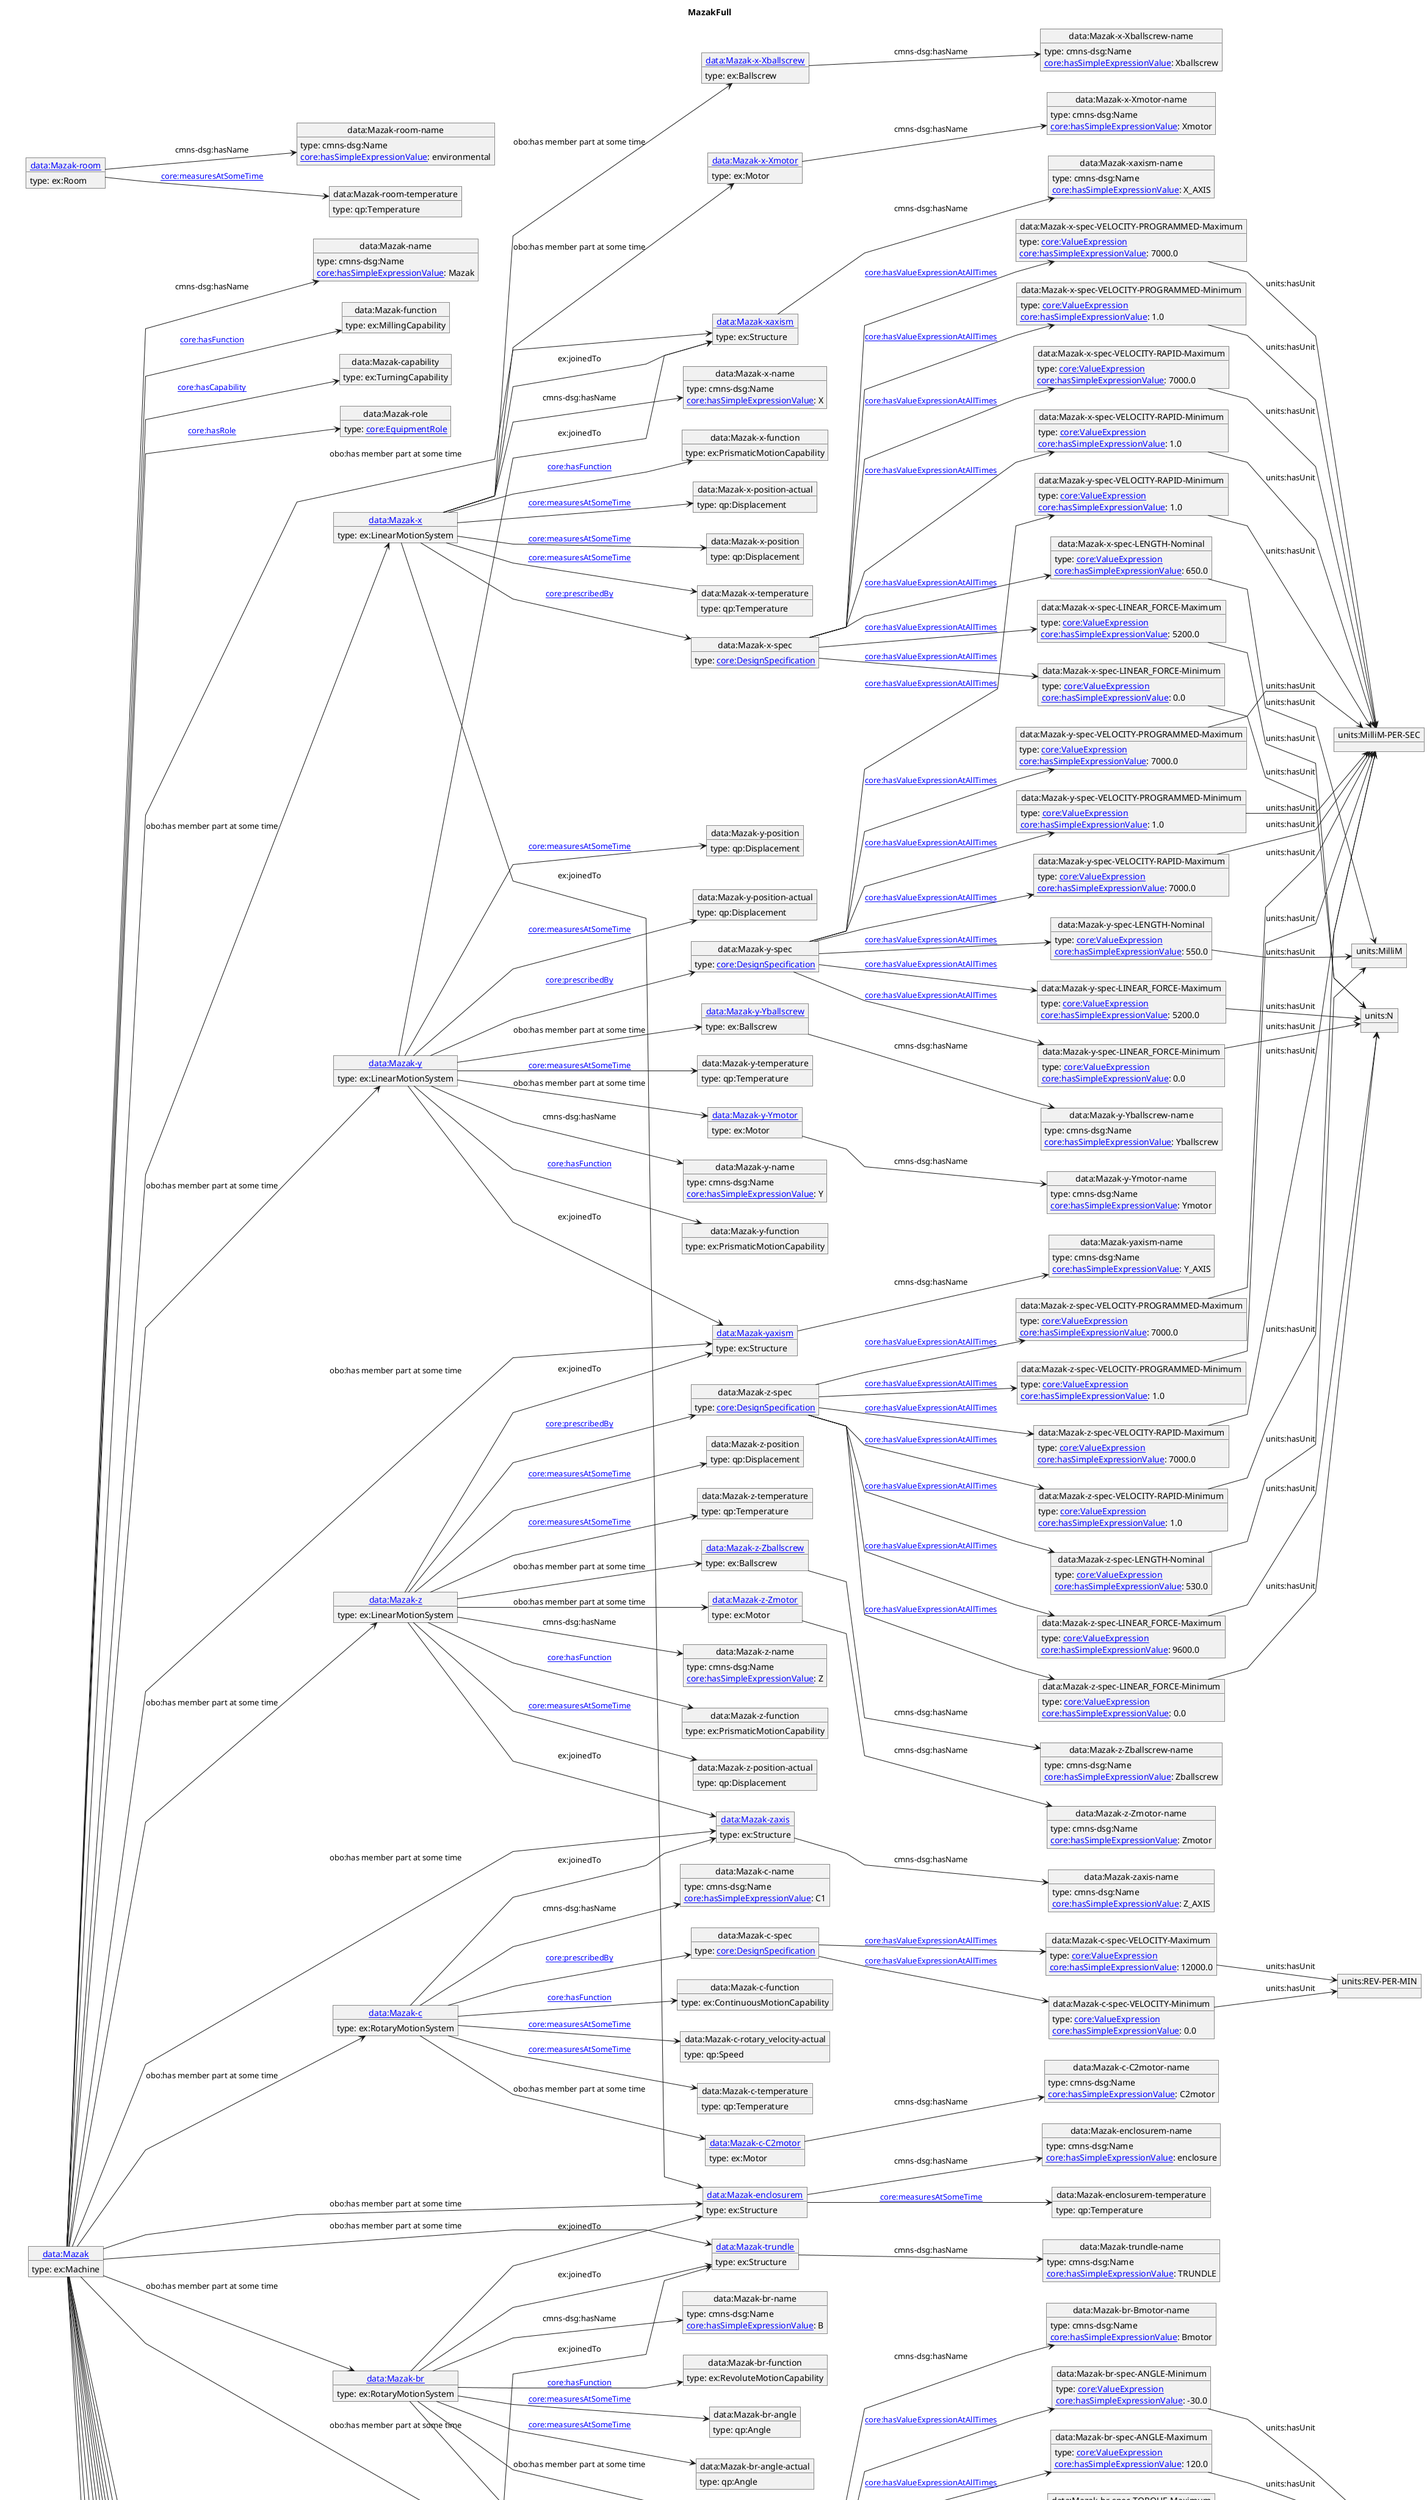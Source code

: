 @startuml
skinparam linetype polyline
left to right direction
title MazakFull
object "data:" as o1 {
 type: owl:Ontology 
}
object "ex:" as o2 
object "[[./Mazak.html data:Mazak]]" as o3 {
 type: ex:Machine 
}
object "data:Mazak-name" as o4 {
 type: cmns-dsg:Name 
}
object "data:Mazak-function" as o5 {
 type: ex:MillingCapability 
}
object "data:Mazak-capability" as o6 {
 type: ex:TurningCapability 
}
object "data:Mazak-role" as o7 {
 type: [[https://spec.industrialontologies.org/ontology/core/Core/EquipmentRole core:EquipmentRole]] 
}
object "[[./Mazak-xaxism.html data:Mazak-xaxism]]" as o8 {
 type: ex:Structure 
}
object "[[./Mazak-yaxism.html data:Mazak-yaxism]]" as o9 {
 type: ex:Structure 
}
object "[[./Mazak-zaxis.html data:Mazak-zaxis]]" as o10 {
 type: ex:Structure 
}
object "[[./Mazak-table.html data:Mazak-table]]" as o11 {
 type: ex:Structure 
}
object "[[./Mazak-trundle.html data:Mazak-trundle]]" as o12 {
 type: ex:Structure 
}
object "[[./Mazak-x.html data:Mazak-x]]" as o13 {
 type: ex:LinearMotionSystem 
}
object "[[./Mazak-y.html data:Mazak-y]]" as o14 {
 type: ex:LinearMotionSystem 
}
object "[[./Mazak-z.html data:Mazak-z]]" as o15 {
 type: ex:LinearMotionSystem 
}
object "[[./Mazak-c.html data:Mazak-c]]" as o16 {
 type: ex:RotaryMotionSystem 
}
object "[[./Mazak-br.html data:Mazak-br]]" as o17 {
 type: ex:RotaryMotionSystem 
}
object "[[./Mazak-c2.html data:Mazak-c2]]" as o18 {
 type: ex:RotaryMotionSystem 
}
object "[[./Mazak-cont.html data:Mazak-cont]]" as o19 {
 type: ex:ControlSystem 
}
object "[[./Mazak-door1.html data:Mazak-door1]]" as o20 {
 type: obo:object 
}
object "[[./Mazak-partocc.html data:Mazak-partocc]]" as o21 {
 type: ex:Part 
}
object "[[./Mazak-elec.html data:Mazak-elec]]" as o22 {
 type: ex:ElectricalSystem 
}
object "[[./Mazak-hydraulic.html data:Mazak-hydraulic]]" as o23 {
 type: ex:HydraulicSystem 
}
object "[[./Mazak-coolant.html data:Mazak-coolant]]" as o24 {
 type: obo:object 
}
object "[[./Mazak-pneumatic.html data:Mazak-pneumatic]]" as o25 {
 type: ex:PneumaticSystem 
}
object "[[./Mazak-lubrication.html data:Mazak-lubrication]]" as o26 {
 type: ex:LubricationSystem 
}
object "[[./Mazak-personnelm.html data:Mazak-personnelm]]" as o27 {
 type: [[https://spec.industrialontologies.org/ontology/core/Core/Person core:Person]] 
}
object "[[./Mazak-procstock.html data:Mazak-procstock]]" as o28 {
 type: ex:Stock 
}
object "[[./Mazak-enclosurem.html data:Mazak-enclosurem]]" as o29 {
 type: ex:Structure 
}
object "data:Mazak-xaxism-name" as o30 {
 type: cmns-dsg:Name 
}
object "data:Mazak-yaxism-name" as o31 {
 type: cmns-dsg:Name 
}
object "data:Mazak-zaxis-name" as o32 {
 type: cmns-dsg:Name 
}
object "data:Mazak-table-name" as o33 {
 type: cmns-dsg:Name 
}
object "data:Mazak-trundle-name" as o34 {
 type: cmns-dsg:Name 
}
object "data:Mazak-x-name" as o35 {
 type: cmns-dsg:Name 
}
object "data:Mazak-x-spec" as o36 {
 type: [[https://spec.industrialontologies.org/ontology/core/Core/DesignSpecification core:DesignSpecification]] 
}
object "data:Mazak-x-function" as o37 {
 type: ex:PrismaticMotionCapability 
}
object "data:Mazak-x-position-actual" as o38 {
 type: qp:Displacement 
}
object "data:Mazak-x-position" as o39 {
 type: qp:Displacement 
}
object "data:Mazak-x-temperature" as o40 {
 type: qp:Temperature 
}
object "[[./Mazak-x-Xballscrew.html data:Mazak-x-Xballscrew]]" as o41 {
 type: ex:Ballscrew 
}
object "[[./Mazak-x-Xmotor.html data:Mazak-x-Xmotor]]" as o42 {
 type: ex:Motor 
}
object "data:Mazak-x-spec-LENGTH-Nominal" as o43 {
 type: [[https://spec.industrialontologies.org/ontology/core/Core/ValueExpression core:ValueExpression]] 
}
object "data:Mazak-x-spec-LINEAR_FORCE-Maximum" as o44 {
 type: [[https://spec.industrialontologies.org/ontology/core/Core/ValueExpression core:ValueExpression]] 
}
object "data:Mazak-x-spec-LINEAR_FORCE-Minimum" as o45 {
 type: [[https://spec.industrialontologies.org/ontology/core/Core/ValueExpression core:ValueExpression]] 
}
object "data:Mazak-x-spec-VELOCITY-RAPID-Maximum" as o46 {
 type: [[https://spec.industrialontologies.org/ontology/core/Core/ValueExpression core:ValueExpression]] 
}
object "data:Mazak-x-spec-VELOCITY-RAPID-Minimum" as o47 {
 type: [[https://spec.industrialontologies.org/ontology/core/Core/ValueExpression core:ValueExpression]] 
}
object "data:Mazak-x-spec-VELOCITY-PROGRAMMED-Maximum" as o48 {
 type: [[https://spec.industrialontologies.org/ontology/core/Core/ValueExpression core:ValueExpression]] 
}
object "data:Mazak-x-spec-VELOCITY-PROGRAMMED-Minimum" as o49 {
 type: [[https://spec.industrialontologies.org/ontology/core/Core/ValueExpression core:ValueExpression]] 
}
object "units:MilliM" as o50 
object "units:N" as o51 
object "units:MilliM-PER-SEC" as o52 
object "data:Mazak-x-Xballscrew-name" as o53 {
 type: cmns-dsg:Name 
}
object "data:Mazak-x-Xmotor-name" as o54 {
 type: cmns-dsg:Name 
}
object "data:Mazak-y-name" as o55 {
 type: cmns-dsg:Name 
}
object "data:Mazak-y-spec" as o56 {
 type: [[https://spec.industrialontologies.org/ontology/core/Core/DesignSpecification core:DesignSpecification]] 
}
object "data:Mazak-y-function" as o57 {
 type: ex:PrismaticMotionCapability 
}
object "data:Mazak-y-position-actual" as o58 {
 type: qp:Displacement 
}
object "data:Mazak-y-position" as o59 {
 type: qp:Displacement 
}
object "data:Mazak-y-temperature" as o60 {
 type: qp:Temperature 
}
object "[[./Mazak-y-Yballscrew.html data:Mazak-y-Yballscrew]]" as o61 {
 type: ex:Ballscrew 
}
object "[[./Mazak-y-Ymotor.html data:Mazak-y-Ymotor]]" as o62 {
 type: ex:Motor 
}
object "data:Mazak-y-spec-LENGTH-Nominal" as o63 {
 type: [[https://spec.industrialontologies.org/ontology/core/Core/ValueExpression core:ValueExpression]] 
}
object "data:Mazak-y-spec-LINEAR_FORCE-Maximum" as o64 {
 type: [[https://spec.industrialontologies.org/ontology/core/Core/ValueExpression core:ValueExpression]] 
}
object "data:Mazak-y-spec-LINEAR_FORCE-Minimum" as o65 {
 type: [[https://spec.industrialontologies.org/ontology/core/Core/ValueExpression core:ValueExpression]] 
}
object "data:Mazak-y-spec-VELOCITY-RAPID-Maximum" as o66 {
 type: [[https://spec.industrialontologies.org/ontology/core/Core/ValueExpression core:ValueExpression]] 
}
object "data:Mazak-y-spec-VELOCITY-RAPID-Minimum" as o67 {
 type: [[https://spec.industrialontologies.org/ontology/core/Core/ValueExpression core:ValueExpression]] 
}
object "data:Mazak-y-spec-VELOCITY-PROGRAMMED-Maximum" as o68 {
 type: [[https://spec.industrialontologies.org/ontology/core/Core/ValueExpression core:ValueExpression]] 
}
object "data:Mazak-y-spec-VELOCITY-PROGRAMMED-Minimum" as o69 {
 type: [[https://spec.industrialontologies.org/ontology/core/Core/ValueExpression core:ValueExpression]] 
}
object "data:Mazak-y-Yballscrew-name" as o70 {
 type: cmns-dsg:Name 
}
object "data:Mazak-y-Ymotor-name" as o71 {
 type: cmns-dsg:Name 
}
object "data:Mazak-z-name" as o72 {
 type: cmns-dsg:Name 
}
object "data:Mazak-z-spec" as o73 {
 type: [[https://spec.industrialontologies.org/ontology/core/Core/DesignSpecification core:DesignSpecification]] 
}
object "data:Mazak-z-function" as o74 {
 type: ex:PrismaticMotionCapability 
}
object "data:Mazak-z-position-actual" as o75 {
 type: qp:Displacement 
}
object "data:Mazak-z-position" as o76 {
 type: qp:Displacement 
}
object "data:Mazak-z-temperature" as o77 {
 type: qp:Temperature 
}
object "[[./Mazak-z-Zballscrew.html data:Mazak-z-Zballscrew]]" as o78 {
 type: ex:Ballscrew 
}
object "[[./Mazak-z-Zmotor.html data:Mazak-z-Zmotor]]" as o79 {
 type: ex:Motor 
}
object "data:Mazak-z-spec-LENGTH-Nominal" as o80 {
 type: [[https://spec.industrialontologies.org/ontology/core/Core/ValueExpression core:ValueExpression]] 
}
object "data:Mazak-z-spec-LINEAR_FORCE-Maximum" as o81 {
 type: [[https://spec.industrialontologies.org/ontology/core/Core/ValueExpression core:ValueExpression]] 
}
object "data:Mazak-z-spec-LINEAR_FORCE-Minimum" as o82 {
 type: [[https://spec.industrialontologies.org/ontology/core/Core/ValueExpression core:ValueExpression]] 
}
object "data:Mazak-z-spec-VELOCITY-RAPID-Maximum" as o83 {
 type: [[https://spec.industrialontologies.org/ontology/core/Core/ValueExpression core:ValueExpression]] 
}
object "data:Mazak-z-spec-VELOCITY-RAPID-Minimum" as o84 {
 type: [[https://spec.industrialontologies.org/ontology/core/Core/ValueExpression core:ValueExpression]] 
}
object "data:Mazak-z-spec-VELOCITY-PROGRAMMED-Maximum" as o85 {
 type: [[https://spec.industrialontologies.org/ontology/core/Core/ValueExpression core:ValueExpression]] 
}
object "data:Mazak-z-spec-VELOCITY-PROGRAMMED-Minimum" as o86 {
 type: [[https://spec.industrialontologies.org/ontology/core/Core/ValueExpression core:ValueExpression]] 
}
object "data:Mazak-z-Zballscrew-name" as o87 {
 type: cmns-dsg:Name 
}
object "data:Mazak-z-Zmotor-name" as o88 {
 type: cmns-dsg:Name 
}
object "data:Mazak-c-name" as o89 {
 type: cmns-dsg:Name 
}
object "data:Mazak-c-spec" as o90 {
 type: [[https://spec.industrialontologies.org/ontology/core/Core/DesignSpecification core:DesignSpecification]] 
}
object "data:Mazak-c-function" as o91 {
 type: ex:ContinuousMotionCapability 
}
object "data:Mazak-c-rotary_velocity-actual" as o92 {
 type: qp:Speed 
}
object "data:Mazak-c-temperature" as o93 {
 type: qp:Temperature 
}
object "[[./Mazak-c-C2motor.html data:Mazak-c-C2motor]]" as o94 {
 type: ex:Motor 
}
object "data:Mazak-c-spec-VELOCITY-Maximum" as o95 {
 type: [[https://spec.industrialontologies.org/ontology/core/Core/ValueExpression core:ValueExpression]] 
}
object "data:Mazak-c-spec-VELOCITY-Minimum" as o96 {
 type: [[https://spec.industrialontologies.org/ontology/core/Core/ValueExpression core:ValueExpression]] 
}
object "units:REV-PER-MIN" as o97 
object "data:Mazak-c-C2motor-name" as o98 {
 type: cmns-dsg:Name 
}
object "data:Mazak-br-name" as o99 {
 type: cmns-dsg:Name 
}
object "data:Mazak-br-spec" as o100 {
 type: [[https://spec.industrialontologies.org/ontology/core/Core/DesignSpecification core:DesignSpecification]] 
}
object "data:Mazak-br-function" as o101 {
 type: ex:RevoluteMotionCapability 
}
object "data:Mazak-br-angle" as o102 {
 type: qp:Angle 
}
object "data:Mazak-br-angle-actual" as o103 {
 type: qp:Angle 
}
object "[[./Mazak-br-Bmotor.html data:Mazak-br-Bmotor]]" as o104 {
 type: ex:Motor 
}
object "data:Mazak-br-spec-ANGLE-Maximum" as o105 {
 type: [[https://spec.industrialontologies.org/ontology/core/Core/ValueExpression core:ValueExpression]] 
}
object "data:Mazak-br-spec-ANGLE-Minimum" as o106 {
 type: [[https://spec.industrialontologies.org/ontology/core/Core/ValueExpression core:ValueExpression]] 
}
object "data:Mazak-br-spec-TORQUE-Maximum" as o107 {
 type: [[https://spec.industrialontologies.org/ontology/core/Core/ValueExpression core:ValueExpression]] 
}
object "data:Mazak-br-spec-TORQUE-Minimum" as o108 {
 type: [[https://spec.industrialontologies.org/ontology/core/Core/ValueExpression core:ValueExpression]] 
}
object "units:DEG" as o109 
object "units:N-M" as o110 
object "data:Mazak-br-Bmotor-name" as o111 {
 type: cmns-dsg:Name 
}
object "data:Mazak-c2-name" as o112 {
 type: cmns-dsg:Name 
}
object "data:Mazak-c2-spec" as o113 {
 type: [[https://spec.industrialontologies.org/ontology/core/Core/DesignSpecification core:DesignSpecification]] 
}
object "data:Mazak-c2-function" as o114 {
 type: ex:RevoluteMotionCapability 
}
object "data:Mazak-c2-angle" as o115 {
 type: qp:Angle 
}
object "data:Mazak-c2-angle-actual" as o116 {
 type: qp:Angle 
}
object "data:Mazak-c2-temperature" as o117 {
 type: qp:Temperature 
}
object "[[./Mazak-c2-Cmotor.html data:Mazak-c2-Cmotor]]" as o118 {
 type: ex:Motor 
}
object "data:Mazak-c2-spec-ANGLE-Maximum" as o119 {
 type: [[https://spec.industrialontologies.org/ontology/core/Core/ValueExpression core:ValueExpression]] 
}
object "data:Mazak-c2-spec-ANGLE-Minimum" as o120 {
 type: [[https://spec.industrialontologies.org/ontology/core/Core/ValueExpression core:ValueExpression]] 
}
object "data:Mazak-c2-spec-TORQUE-Maximum" as o121 {
 type: [[https://spec.industrialontologies.org/ontology/core/Core/ValueExpression core:ValueExpression]] 
}
object "data:Mazak-c2-spec-TORQUE-Minimum" as o122 {
 type: [[https://spec.industrialontologies.org/ontology/core/Core/ValueExpression core:ValueExpression]] 
}
object "data:Mazak-c2-Cmotor-name" as o123 {
 type: cmns-dsg:Name 
}
object "data:Mazak-cont-name" as o124 {
 type: cmns-dsg:Name 
}
object "[[./Mazak-cont-path1.html data:Mazak-cont-path1]]" as o125 {
 type: ex:ControlSystemPath 
}
object "data:Mazak-cont-path1-name" as o126 {
 type: cmns-dsg:Name 
}
object "data:Mazak-door1-name" as o127 {
 type: cmns-dsg:Name 
}
object "data:Mazak-partocc-name" as o128 {
 type: cmns-dsg:Name 
}
object "data:Mazak-elec-name" as o129 {
 type: cmns-dsg:Name 
}
object "data:Mazak-hydraulic-name" as o130 {
 type: cmns-dsg:Name 
}
object "data:Mazak-coolant-name" as o131 {
 type: cmns-dsg:Name 
}
object "data:Mazak-coolant-temperature" as o132 {
 type: qp:Temperature 
}
object "data:Mazak-pneumatic-name" as o133 {
 type: cmns-dsg:Name 
}
object "data:Mazak-lubrication-name" as o134 {
 type: cmns-dsg:Name 
}
object "[[./Mazak-room.html data:Mazak-room]]" as o135 {
 type: ex:Room 
}
object "data:Mazak-room-name" as o136 {
 type: cmns-dsg:Name 
}
object "data:Mazak-room-temperature" as o137 {
 type: qp:Temperature 
}
object "data:Mazak-personnelm-name" as o138 {
 type: cmns-dsg:Name 
}
object "data:Mazak-procstock-name" as o139 {
 type: cmns-dsg:Name 
}
object "data:Mazak-enclosurem-name" as o140 {
 type: cmns-dsg:Name 
}
object "data:Mazak-enclosurem-temperature" as o141 {
 type: qp:Temperature 
}
o1 : rdfs:label: Machine Ontology
o1 --> o2 : owl:imports
o3 --> o4 : cmns-dsg:hasName
o3 --> o5 : [[https://spec.industrialontologies.org/ontology/core/Core/hasFunction core:hasFunction]]
o3 --> o6 : [[https://spec.industrialontologies.org/ontology/core/Core/hasCapability core:hasCapability]]
o3 --> o7 : [[https://spec.industrialontologies.org/ontology/core/Core/hasRole core:hasRole]]
o3 --> o8 : obo:has member part at some time
o3 --> o9 : obo:has member part at some time
o3 --> o10 : obo:has member part at some time
o3 --> o11 : obo:has member part at some time
o3 --> o12 : obo:has member part at some time
o3 --> o13 : obo:has member part at some time
o3 --> o14 : obo:has member part at some time
o3 --> o15 : obo:has member part at some time
o3 --> o16 : obo:has member part at some time
o3 --> o17 : obo:has member part at some time
o3 --> o18 : obo:has member part at some time
o3 --> o19 : obo:has member part at some time
o3 --> o20 : obo:has member part at some time
o3 --> o21 : obo:has member part at some time
o3 --> o22 : obo:has member part at some time
o3 --> o23 : obo:has member part at some time
o3 --> o24 : obo:has member part at some time
o3 --> o25 : obo:has member part at some time
o3 --> o26 : obo:has member part at some time
o3 --> o27 : obo:has member part at some time
o3 --> o28 : obo:has member part at some time
o3 --> o29 : obo:has member part at some time
o4 : [[https://spec.industrialontologies.org/ontology/core/Core/hasSimpleExpressionValue core:hasSimpleExpressionValue]]: Mazak
o8 --> o30 : cmns-dsg:hasName
o30 : [[https://spec.industrialontologies.org/ontology/core/Core/hasSimpleExpressionValue core:hasSimpleExpressionValue]]: X_AXIS
o9 --> o31 : cmns-dsg:hasName
o31 : [[https://spec.industrialontologies.org/ontology/core/Core/hasSimpleExpressionValue core:hasSimpleExpressionValue]]: Y_AXIS
o10 --> o32 : cmns-dsg:hasName
o32 : [[https://spec.industrialontologies.org/ontology/core/Core/hasSimpleExpressionValue core:hasSimpleExpressionValue]]: Z_AXIS
o11 --> o33 : cmns-dsg:hasName
o33 : [[https://spec.industrialontologies.org/ontology/core/Core/hasSimpleExpressionValue core:hasSimpleExpressionValue]]: TABLE
o12 --> o34 : cmns-dsg:hasName
o34 : [[https://spec.industrialontologies.org/ontology/core/Core/hasSimpleExpressionValue core:hasSimpleExpressionValue]]: TRUNDLE
o13 --> o35 : cmns-dsg:hasName
o13 --> o36 : [[https://spec.industrialontologies.org/ontology/core/Core/prescribedBy core:prescribedBy]]
o13 --> o29 : ex:joinedTo
o13 --> o8 : ex:joinedTo
o13 --> o37 : [[https://spec.industrialontologies.org/ontology/core/Core/hasFunction core:hasFunction]]
o13 --> o38 : [[https://spec.industrialontologies.org/ontology/core/Core/measuresAtSomeTime core:measuresAtSomeTime]]
o13 --> o39 : [[https://spec.industrialontologies.org/ontology/core/Core/measuresAtSomeTime core:measuresAtSomeTime]]
o13 --> o40 : [[https://spec.industrialontologies.org/ontology/core/Core/measuresAtSomeTime core:measuresAtSomeTime]]
o13 --> o41 : obo:has member part at some time
o13 --> o42 : obo:has member part at some time
o35 : [[https://spec.industrialontologies.org/ontology/core/Core/hasSimpleExpressionValue core:hasSimpleExpressionValue]]: X
o36 --> o43 : [[https://spec.industrialontologies.org/ontology/core/Core/hasValueExpressionAtAllTimes core:hasValueExpressionAtAllTimes]]
o36 --> o44 : [[https://spec.industrialontologies.org/ontology/core/Core/hasValueExpressionAtAllTimes core:hasValueExpressionAtAllTimes]]
o36 --> o45 : [[https://spec.industrialontologies.org/ontology/core/Core/hasValueExpressionAtAllTimes core:hasValueExpressionAtAllTimes]]
o36 --> o46 : [[https://spec.industrialontologies.org/ontology/core/Core/hasValueExpressionAtAllTimes core:hasValueExpressionAtAllTimes]]
o36 --> o47 : [[https://spec.industrialontologies.org/ontology/core/Core/hasValueExpressionAtAllTimes core:hasValueExpressionAtAllTimes]]
o36 --> o48 : [[https://spec.industrialontologies.org/ontology/core/Core/hasValueExpressionAtAllTimes core:hasValueExpressionAtAllTimes]]
o36 --> o49 : [[https://spec.industrialontologies.org/ontology/core/Core/hasValueExpressionAtAllTimes core:hasValueExpressionAtAllTimes]]
o43 : [[https://spec.industrialontologies.org/ontology/core/Core/hasSimpleExpressionValue core:hasSimpleExpressionValue]]: 650.0
o43 --> o50 : units:hasUnit
o44 : [[https://spec.industrialontologies.org/ontology/core/Core/hasSimpleExpressionValue core:hasSimpleExpressionValue]]: 5200.0
o44 --> o51 : units:hasUnit
o45 : [[https://spec.industrialontologies.org/ontology/core/Core/hasSimpleExpressionValue core:hasSimpleExpressionValue]]: 0.0
o45 --> o51 : units:hasUnit
o46 : [[https://spec.industrialontologies.org/ontology/core/Core/hasSimpleExpressionValue core:hasSimpleExpressionValue]]: 7000.0
o46 --> o52 : units:hasUnit
o47 : [[https://spec.industrialontologies.org/ontology/core/Core/hasSimpleExpressionValue core:hasSimpleExpressionValue]]: 1.0
o47 --> o52 : units:hasUnit
o48 : [[https://spec.industrialontologies.org/ontology/core/Core/hasSimpleExpressionValue core:hasSimpleExpressionValue]]: 7000.0
o48 --> o52 : units:hasUnit
o49 : [[https://spec.industrialontologies.org/ontology/core/Core/hasSimpleExpressionValue core:hasSimpleExpressionValue]]: 1.0
o49 --> o52 : units:hasUnit
o41 --> o53 : cmns-dsg:hasName
o53 : [[https://spec.industrialontologies.org/ontology/core/Core/hasSimpleExpressionValue core:hasSimpleExpressionValue]]: Xballscrew
o42 --> o54 : cmns-dsg:hasName
o54 : [[https://spec.industrialontologies.org/ontology/core/Core/hasSimpleExpressionValue core:hasSimpleExpressionValue]]: Xmotor
o14 --> o55 : cmns-dsg:hasName
o14 --> o56 : [[https://spec.industrialontologies.org/ontology/core/Core/prescribedBy core:prescribedBy]]
o14 --> o8 : ex:joinedTo
o14 --> o9 : ex:joinedTo
o14 --> o57 : [[https://spec.industrialontologies.org/ontology/core/Core/hasFunction core:hasFunction]]
o14 --> o58 : [[https://spec.industrialontologies.org/ontology/core/Core/measuresAtSomeTime core:measuresAtSomeTime]]
o14 --> o59 : [[https://spec.industrialontologies.org/ontology/core/Core/measuresAtSomeTime core:measuresAtSomeTime]]
o14 --> o60 : [[https://spec.industrialontologies.org/ontology/core/Core/measuresAtSomeTime core:measuresAtSomeTime]]
o14 --> o61 : obo:has member part at some time
o14 --> o62 : obo:has member part at some time
o55 : [[https://spec.industrialontologies.org/ontology/core/Core/hasSimpleExpressionValue core:hasSimpleExpressionValue]]: Y
o56 --> o63 : [[https://spec.industrialontologies.org/ontology/core/Core/hasValueExpressionAtAllTimes core:hasValueExpressionAtAllTimes]]
o56 --> o64 : [[https://spec.industrialontologies.org/ontology/core/Core/hasValueExpressionAtAllTimes core:hasValueExpressionAtAllTimes]]
o56 --> o65 : [[https://spec.industrialontologies.org/ontology/core/Core/hasValueExpressionAtAllTimes core:hasValueExpressionAtAllTimes]]
o56 --> o66 : [[https://spec.industrialontologies.org/ontology/core/Core/hasValueExpressionAtAllTimes core:hasValueExpressionAtAllTimes]]
o56 --> o67 : [[https://spec.industrialontologies.org/ontology/core/Core/hasValueExpressionAtAllTimes core:hasValueExpressionAtAllTimes]]
o56 --> o68 : [[https://spec.industrialontologies.org/ontology/core/Core/hasValueExpressionAtAllTimes core:hasValueExpressionAtAllTimes]]
o56 --> o69 : [[https://spec.industrialontologies.org/ontology/core/Core/hasValueExpressionAtAllTimes core:hasValueExpressionAtAllTimes]]
o63 : [[https://spec.industrialontologies.org/ontology/core/Core/hasSimpleExpressionValue core:hasSimpleExpressionValue]]: 550.0
o63 --> o50 : units:hasUnit
o64 : [[https://spec.industrialontologies.org/ontology/core/Core/hasSimpleExpressionValue core:hasSimpleExpressionValue]]: 5200.0
o64 --> o51 : units:hasUnit
o65 : [[https://spec.industrialontologies.org/ontology/core/Core/hasSimpleExpressionValue core:hasSimpleExpressionValue]]: 0.0
o65 --> o51 : units:hasUnit
o66 : [[https://spec.industrialontologies.org/ontology/core/Core/hasSimpleExpressionValue core:hasSimpleExpressionValue]]: 7000.0
o66 --> o52 : units:hasUnit
o67 : [[https://spec.industrialontologies.org/ontology/core/Core/hasSimpleExpressionValue core:hasSimpleExpressionValue]]: 1.0
o67 --> o52 : units:hasUnit
o68 : [[https://spec.industrialontologies.org/ontology/core/Core/hasSimpleExpressionValue core:hasSimpleExpressionValue]]: 7000.0
o68 --> o52 : units:hasUnit
o69 : [[https://spec.industrialontologies.org/ontology/core/Core/hasSimpleExpressionValue core:hasSimpleExpressionValue]]: 1.0
o69 --> o52 : units:hasUnit
o61 --> o70 : cmns-dsg:hasName
o70 : [[https://spec.industrialontologies.org/ontology/core/Core/hasSimpleExpressionValue core:hasSimpleExpressionValue]]: Yballscrew
o62 --> o71 : cmns-dsg:hasName
o71 : [[https://spec.industrialontologies.org/ontology/core/Core/hasSimpleExpressionValue core:hasSimpleExpressionValue]]: Ymotor
o15 --> o72 : cmns-dsg:hasName
o15 --> o73 : [[https://spec.industrialontologies.org/ontology/core/Core/prescribedBy core:prescribedBy]]
o15 --> o9 : ex:joinedTo
o15 --> o10 : ex:joinedTo
o15 --> o74 : [[https://spec.industrialontologies.org/ontology/core/Core/hasFunction core:hasFunction]]
o15 --> o75 : [[https://spec.industrialontologies.org/ontology/core/Core/measuresAtSomeTime core:measuresAtSomeTime]]
o15 --> o76 : [[https://spec.industrialontologies.org/ontology/core/Core/measuresAtSomeTime core:measuresAtSomeTime]]
o15 --> o77 : [[https://spec.industrialontologies.org/ontology/core/Core/measuresAtSomeTime core:measuresAtSomeTime]]
o15 --> o78 : obo:has member part at some time
o15 --> o79 : obo:has member part at some time
o72 : [[https://spec.industrialontologies.org/ontology/core/Core/hasSimpleExpressionValue core:hasSimpleExpressionValue]]: Z
o73 --> o80 : [[https://spec.industrialontologies.org/ontology/core/Core/hasValueExpressionAtAllTimes core:hasValueExpressionAtAllTimes]]
o73 --> o81 : [[https://spec.industrialontologies.org/ontology/core/Core/hasValueExpressionAtAllTimes core:hasValueExpressionAtAllTimes]]
o73 --> o82 : [[https://spec.industrialontologies.org/ontology/core/Core/hasValueExpressionAtAllTimes core:hasValueExpressionAtAllTimes]]
o73 --> o83 : [[https://spec.industrialontologies.org/ontology/core/Core/hasValueExpressionAtAllTimes core:hasValueExpressionAtAllTimes]]
o73 --> o84 : [[https://spec.industrialontologies.org/ontology/core/Core/hasValueExpressionAtAllTimes core:hasValueExpressionAtAllTimes]]
o73 --> o85 : [[https://spec.industrialontologies.org/ontology/core/Core/hasValueExpressionAtAllTimes core:hasValueExpressionAtAllTimes]]
o73 --> o86 : [[https://spec.industrialontologies.org/ontology/core/Core/hasValueExpressionAtAllTimes core:hasValueExpressionAtAllTimes]]
o80 : [[https://spec.industrialontologies.org/ontology/core/Core/hasSimpleExpressionValue core:hasSimpleExpressionValue]]: 530.0
o80 --> o50 : units:hasUnit
o81 : [[https://spec.industrialontologies.org/ontology/core/Core/hasSimpleExpressionValue core:hasSimpleExpressionValue]]: 9600.0
o81 --> o51 : units:hasUnit
o82 : [[https://spec.industrialontologies.org/ontology/core/Core/hasSimpleExpressionValue core:hasSimpleExpressionValue]]: 0.0
o82 --> o51 : units:hasUnit
o83 : [[https://spec.industrialontologies.org/ontology/core/Core/hasSimpleExpressionValue core:hasSimpleExpressionValue]]: 7000.0
o83 --> o52 : units:hasUnit
o84 : [[https://spec.industrialontologies.org/ontology/core/Core/hasSimpleExpressionValue core:hasSimpleExpressionValue]]: 1.0
o84 --> o52 : units:hasUnit
o85 : [[https://spec.industrialontologies.org/ontology/core/Core/hasSimpleExpressionValue core:hasSimpleExpressionValue]]: 7000.0
o85 --> o52 : units:hasUnit
o86 : [[https://spec.industrialontologies.org/ontology/core/Core/hasSimpleExpressionValue core:hasSimpleExpressionValue]]: 1.0
o86 --> o52 : units:hasUnit
o78 --> o87 : cmns-dsg:hasName
o87 : [[https://spec.industrialontologies.org/ontology/core/Core/hasSimpleExpressionValue core:hasSimpleExpressionValue]]: Zballscrew
o79 --> o88 : cmns-dsg:hasName
o88 : [[https://spec.industrialontologies.org/ontology/core/Core/hasSimpleExpressionValue core:hasSimpleExpressionValue]]: Zmotor
o16 --> o89 : cmns-dsg:hasName
o16 --> o90 : [[https://spec.industrialontologies.org/ontology/core/Core/prescribedBy core:prescribedBy]]
o16 --> o10 : ex:joinedTo
o16 --> o91 : [[https://spec.industrialontologies.org/ontology/core/Core/hasFunction core:hasFunction]]
o16 --> o92 : [[https://spec.industrialontologies.org/ontology/core/Core/measuresAtSomeTime core:measuresAtSomeTime]]
o16 --> o93 : [[https://spec.industrialontologies.org/ontology/core/Core/measuresAtSomeTime core:measuresAtSomeTime]]
o16 --> o94 : obo:has member part at some time
o89 : [[https://spec.industrialontologies.org/ontology/core/Core/hasSimpleExpressionValue core:hasSimpleExpressionValue]]: C1
o90 --> o95 : [[https://spec.industrialontologies.org/ontology/core/Core/hasValueExpressionAtAllTimes core:hasValueExpressionAtAllTimes]]
o90 --> o96 : [[https://spec.industrialontologies.org/ontology/core/Core/hasValueExpressionAtAllTimes core:hasValueExpressionAtAllTimes]]
o95 : [[https://spec.industrialontologies.org/ontology/core/Core/hasSimpleExpressionValue core:hasSimpleExpressionValue]]: 12000.0
o95 --> o97 : units:hasUnit
o96 : [[https://spec.industrialontologies.org/ontology/core/Core/hasSimpleExpressionValue core:hasSimpleExpressionValue]]: 0.0
o96 --> o97 : units:hasUnit
o94 --> o98 : cmns-dsg:hasName
o98 : [[https://spec.industrialontologies.org/ontology/core/Core/hasSimpleExpressionValue core:hasSimpleExpressionValue]]: C2motor
o17 --> o99 : cmns-dsg:hasName
o17 --> o100 : [[https://spec.industrialontologies.org/ontology/core/Core/prescribedBy core:prescribedBy]]
o17 --> o29 : ex:joinedTo
o17 --> o12 : ex:joinedTo
o17 --> o101 : [[https://spec.industrialontologies.org/ontology/core/Core/hasFunction core:hasFunction]]
o17 --> o102 : [[https://spec.industrialontologies.org/ontology/core/Core/measuresAtSomeTime core:measuresAtSomeTime]]
o17 --> o103 : [[https://spec.industrialontologies.org/ontology/core/Core/measuresAtSomeTime core:measuresAtSomeTime]]
o17 --> o104 : obo:has member part at some time
o99 : [[https://spec.industrialontologies.org/ontology/core/Core/hasSimpleExpressionValue core:hasSimpleExpressionValue]]: B
o100 --> o105 : [[https://spec.industrialontologies.org/ontology/core/Core/hasValueExpressionAtAllTimes core:hasValueExpressionAtAllTimes]]
o100 --> o106 : [[https://spec.industrialontologies.org/ontology/core/Core/hasValueExpressionAtAllTimes core:hasValueExpressionAtAllTimes]]
o100 --> o107 : [[https://spec.industrialontologies.org/ontology/core/Core/hasValueExpressionAtAllTimes core:hasValueExpressionAtAllTimes]]
o100 --> o108 : [[https://spec.industrialontologies.org/ontology/core/Core/hasValueExpressionAtAllTimes core:hasValueExpressionAtAllTimes]]
o105 : [[https://spec.industrialontologies.org/ontology/core/Core/hasSimpleExpressionValue core:hasSimpleExpressionValue]]: 120.0
o105 --> o109 : units:hasUnit
o106 : [[https://spec.industrialontologies.org/ontology/core/Core/hasSimpleExpressionValue core:hasSimpleExpressionValue]]: -30.0
o106 --> o109 : units:hasUnit
o107 : [[https://spec.industrialontologies.org/ontology/core/Core/hasSimpleExpressionValue core:hasSimpleExpressionValue]]: 400.0
o107 --> o110 : units:hasUnit
o108 : [[https://spec.industrialontologies.org/ontology/core/Core/hasSimpleExpressionValue core:hasSimpleExpressionValue]]: 0.0
o108 --> o110 : units:hasUnit
o104 --> o111 : cmns-dsg:hasName
o111 : [[https://spec.industrialontologies.org/ontology/core/Core/hasSimpleExpressionValue core:hasSimpleExpressionValue]]: Bmotor
o18 --> o112 : cmns-dsg:hasName
o18 --> o113 : [[https://spec.industrialontologies.org/ontology/core/Core/prescribedBy core:prescribedBy]]
o18 --> o12 : ex:joinedTo
o18 --> o11 : ex:joinedTo
o18 --> o114 : [[https://spec.industrialontologies.org/ontology/core/Core/hasFunction core:hasFunction]]
o18 --> o115 : [[https://spec.industrialontologies.org/ontology/core/Core/measuresAtSomeTime core:measuresAtSomeTime]]
o18 --> o116 : [[https://spec.industrialontologies.org/ontology/core/Core/measuresAtSomeTime core:measuresAtSomeTime]]
o18 --> o117 : [[https://spec.industrialontologies.org/ontology/core/Core/measuresAtSomeTime core:measuresAtSomeTime]]
o18 --> o118 : obo:has member part at some time
o112 : [[https://spec.industrialontologies.org/ontology/core/Core/hasSimpleExpressionValue core:hasSimpleExpressionValue]]: C2
o113 --> o119 : [[https://spec.industrialontologies.org/ontology/core/Core/hasValueExpressionAtAllTimes core:hasValueExpressionAtAllTimes]]
o113 --> o120 : [[https://spec.industrialontologies.org/ontology/core/Core/hasValueExpressionAtAllTimes core:hasValueExpressionAtAllTimes]]
o113 --> o121 : [[https://spec.industrialontologies.org/ontology/core/Core/hasValueExpressionAtAllTimes core:hasValueExpressionAtAllTimes]]
o113 --> o122 : [[https://spec.industrialontologies.org/ontology/core/Core/hasValueExpressionAtAllTimes core:hasValueExpressionAtAllTimes]]
o119 : [[https://spec.industrialontologies.org/ontology/core/Core/hasSimpleExpressionValue core:hasSimpleExpressionValue]]: 360.0
o119 --> o109 : units:hasUnit
o120 : [[https://spec.industrialontologies.org/ontology/core/Core/hasSimpleExpressionValue core:hasSimpleExpressionValue]]: -360.0
o120 --> o109 : units:hasUnit
o121 : [[https://spec.industrialontologies.org/ontology/core/Core/hasSimpleExpressionValue core:hasSimpleExpressionValue]]: 400.0
o121 --> o110 : units:hasUnit
o122 : [[https://spec.industrialontologies.org/ontology/core/Core/hasSimpleExpressionValue core:hasSimpleExpressionValue]]: 0.0
o122 --> o110 : units:hasUnit
o118 --> o123 : cmns-dsg:hasName
o123 : [[https://spec.industrialontologies.org/ontology/core/Core/hasSimpleExpressionValue core:hasSimpleExpressionValue]]: Cmotor
o19 --> o124 : cmns-dsg:hasName
o19 --> o125 : obo:has member part at some time
o124 : [[https://spec.industrialontologies.org/ontology/core/Core/hasSimpleExpressionValue core:hasSimpleExpressionValue]]: controller
o125 --> o126 : cmns-dsg:hasName
o126 : [[https://spec.industrialontologies.org/ontology/core/Core/hasSimpleExpressionValue core:hasSimpleExpressionValue]]: path
o20 --> o127 : cmns-dsg:hasName
o127 : [[https://spec.industrialontologies.org/ontology/core/Core/hasSimpleExpressionValue core:hasSimpleExpressionValue]]: door
o21 --> o128 : cmns-dsg:hasName
o128 : [[https://spec.industrialontologies.org/ontology/core/Core/hasSimpleExpressionValue core:hasSimpleExpressionValue]]: partocc
o22 --> o129 : cmns-dsg:hasName
o129 : [[https://spec.industrialontologies.org/ontology/core/Core/hasSimpleExpressionValue core:hasSimpleExpressionValue]]: electric
o23 --> o130 : cmns-dsg:hasName
o130 : [[https://spec.industrialontologies.org/ontology/core/Core/hasSimpleExpressionValue core:hasSimpleExpressionValue]]: hydraulic
o24 --> o131 : cmns-dsg:hasName
o24 --> o132 : [[https://spec.industrialontologies.org/ontology/core/Core/measuresAtSomeTime core:measuresAtSomeTime]]
o131 : [[https://spec.industrialontologies.org/ontology/core/Core/hasSimpleExpressionValue core:hasSimpleExpressionValue]]: coolant
o25 --> o133 : cmns-dsg:hasName
o133 : [[https://spec.industrialontologies.org/ontology/core/Core/hasSimpleExpressionValue core:hasSimpleExpressionValue]]: pneumatic
o26 --> o134 : cmns-dsg:hasName
o134 : [[https://spec.industrialontologies.org/ontology/core/Core/hasSimpleExpressionValue core:hasSimpleExpressionValue]]: lubrication
o135 --> o136 : cmns-dsg:hasName
o135 --> o137 : [[https://spec.industrialontologies.org/ontology/core/Core/measuresAtSomeTime core:measuresAtSomeTime]]
o136 : [[https://spec.industrialontologies.org/ontology/core/Core/hasSimpleExpressionValue core:hasSimpleExpressionValue]]: environmental
o27 --> o138 : cmns-dsg:hasName
o138 : [[https://spec.industrialontologies.org/ontology/core/Core/hasSimpleExpressionValue core:hasSimpleExpressionValue]]: personnel
o28 --> o139 : cmns-dsg:hasName
o139 : [[https://spec.industrialontologies.org/ontology/core/Core/hasSimpleExpressionValue core:hasSimpleExpressionValue]]: stock
o29 --> o140 : cmns-dsg:hasName
o29 --> o141 : [[https://spec.industrialontologies.org/ontology/core/Core/measuresAtSomeTime core:measuresAtSomeTime]]
o140 : [[https://spec.industrialontologies.org/ontology/core/Core/hasSimpleExpressionValue core:hasSimpleExpressionValue]]: enclosure
@enduml
